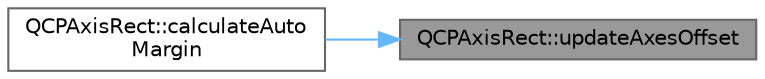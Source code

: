 digraph "QCPAxisRect::updateAxesOffset"
{
 // LATEX_PDF_SIZE
  bgcolor="transparent";
  edge [fontname=Helvetica,fontsize=10,labelfontname=Helvetica,labelfontsize=10];
  node [fontname=Helvetica,fontsize=10,shape=box,height=0.2,width=0.4];
  rankdir="RL";
  Node1 [label="QCPAxisRect::updateAxesOffset",height=0.2,width=0.4,color="gray40", fillcolor="grey60", style="filled", fontcolor="black",tooltip=" "];
  Node1 -> Node2 [dir="back",color="steelblue1",style="solid"];
  Node2 [label="QCPAxisRect::calculateAuto\lMargin",height=0.2,width=0.4,color="grey40", fillcolor="white", style="filled",URL="$class_q_c_p_axis_rect.html#ac51055d83f5f414b6d013d3a24b0a941",tooltip=" "];
}
